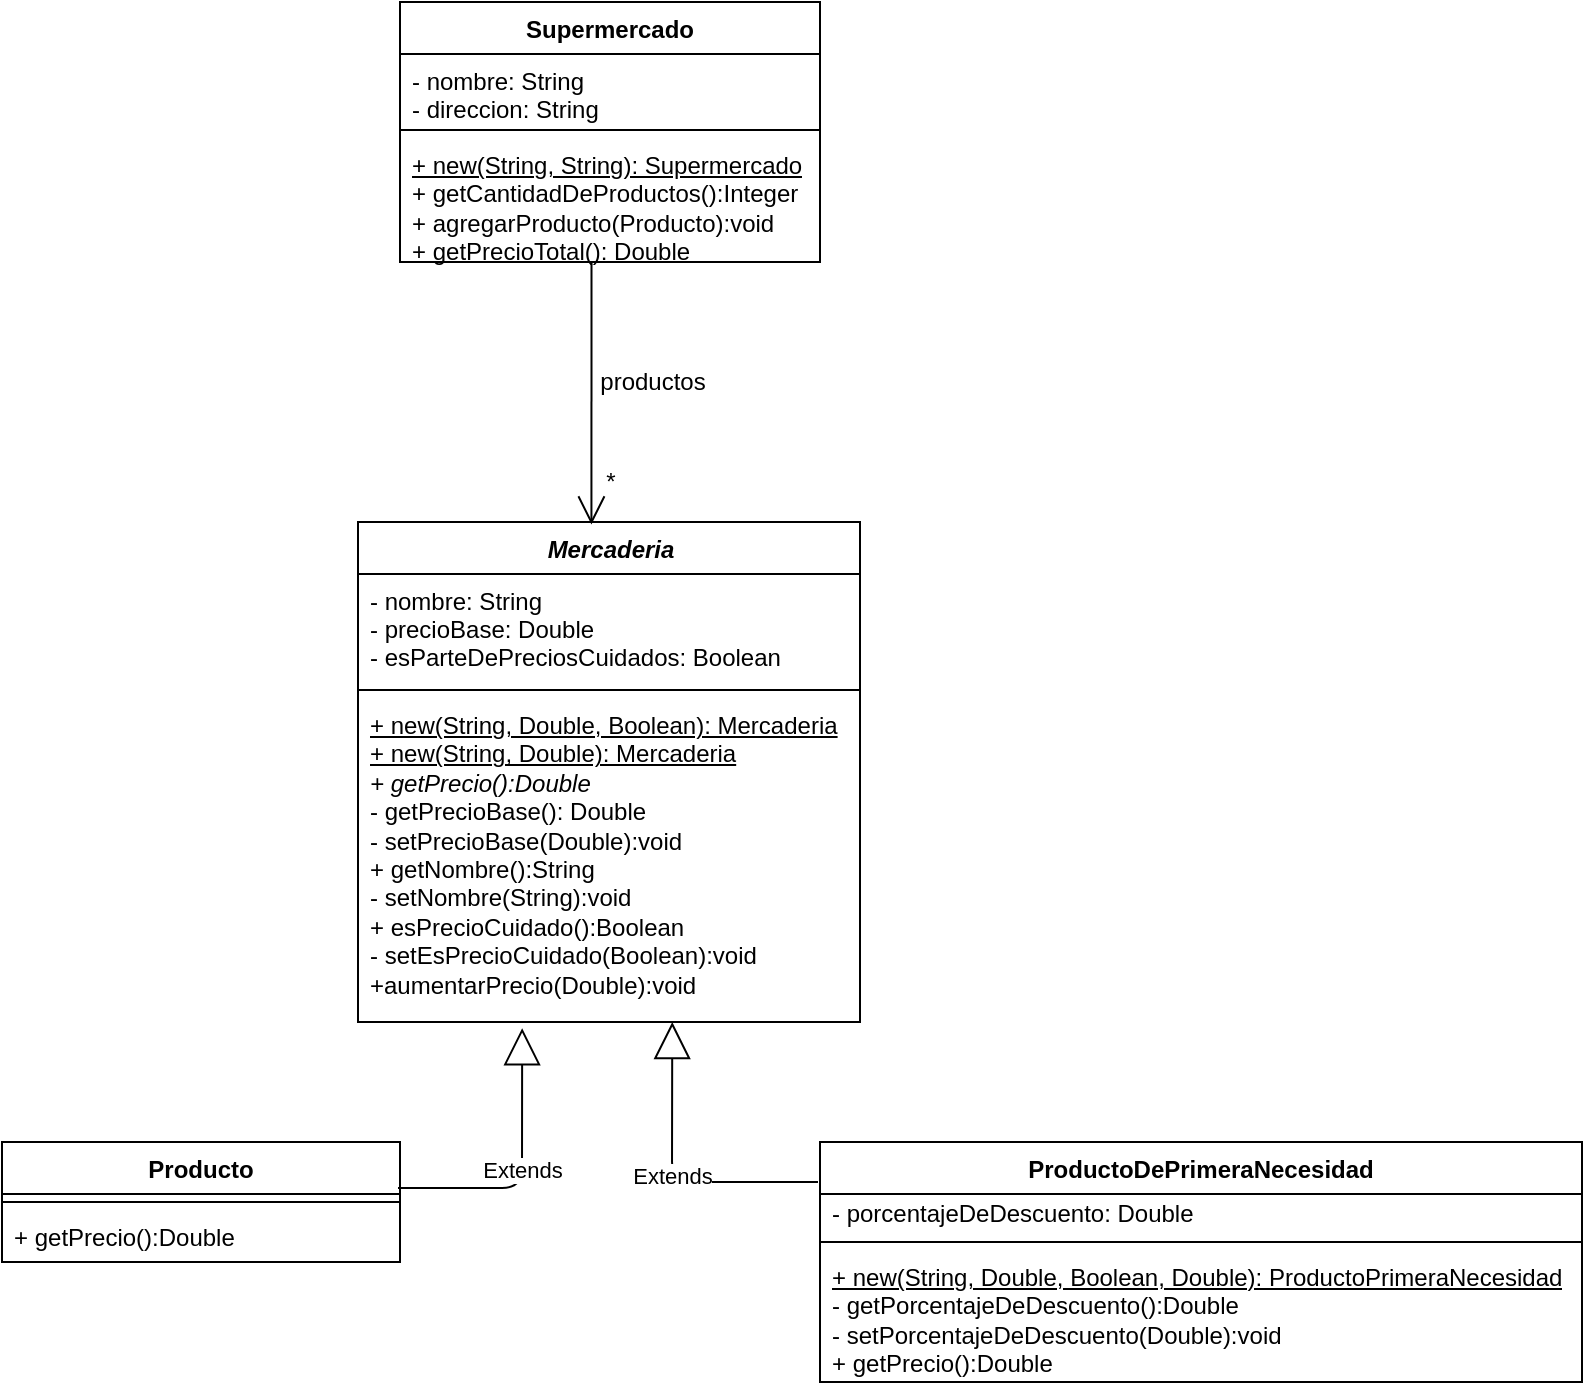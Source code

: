 <mxfile version="13.0.3" type="device"><diagram id="aVwgeKUBKw7CmxeiZbnb" name="Page-1"><mxGraphModel dx="1086" dy="806" grid="1" gridSize="10" guides="1" tooltips="1" connect="1" arrows="1" fold="1" page="1" pageScale="1" pageWidth="827" pageHeight="1169" math="0" shadow="0"><root><mxCell id="0"/><mxCell id="1" parent="0"/><mxCell id="_VcC3xjchaj_FnnUe6Oz-1" value="Supermercado" style="swimlane;fontStyle=1;align=center;verticalAlign=top;childLayout=stackLayout;horizontal=1;startSize=26;horizontalStack=0;resizeParent=1;resizeParentMax=0;resizeLast=0;collapsible=1;marginBottom=0;" parent="1" vertex="1"><mxGeometry x="309" y="120" width="210" height="130" as="geometry"/></mxCell><mxCell id="_VcC3xjchaj_FnnUe6Oz-2" value="- nombre: String&#10;- direccion: String" style="text;strokeColor=none;fillColor=none;align=left;verticalAlign=top;spacingLeft=4;spacingRight=4;overflow=hidden;rotatable=0;points=[[0,0.5],[1,0.5]];portConstraint=eastwest;" parent="_VcC3xjchaj_FnnUe6Oz-1" vertex="1"><mxGeometry y="26" width="210" height="34" as="geometry"/></mxCell><mxCell id="_VcC3xjchaj_FnnUe6Oz-3" value="" style="line;strokeWidth=1;fillColor=none;align=left;verticalAlign=middle;spacingTop=-1;spacingLeft=3;spacingRight=3;rotatable=0;labelPosition=right;points=[];portConstraint=eastwest;" parent="_VcC3xjchaj_FnnUe6Oz-1" vertex="1"><mxGeometry y="60" width="210" height="8" as="geometry"/></mxCell><mxCell id="_VcC3xjchaj_FnnUe6Oz-4" value="&lt;u&gt;+ new(String, String): Supermercado&lt;br&gt;&lt;/u&gt;+ getCantidadDeProductos():Integer&lt;br&gt;+ agregarProducto(Producto):void&lt;br&gt;+ getPrecioTotal(): Double" style="text;strokeColor=none;fillColor=none;align=left;verticalAlign=top;spacingLeft=4;spacingRight=4;overflow=hidden;rotatable=0;points=[[0,0.5],[1,0.5]];portConstraint=eastwest;html=1;" parent="_VcC3xjchaj_FnnUe6Oz-1" vertex="1"><mxGeometry y="68" width="210" height="62" as="geometry"/></mxCell><mxCell id="xjDJow8wUDrgqXp8bZeA-2" value="&lt;i&gt;Mercaderia&lt;/i&gt;" style="swimlane;fontStyle=1;align=center;verticalAlign=top;childLayout=stackLayout;horizontal=1;startSize=26;horizontalStack=0;resizeParent=1;resizeParentMax=0;resizeLast=0;collapsible=1;marginBottom=0;html=1;" parent="1" vertex="1"><mxGeometry x="288" y="380" width="251" height="250" as="geometry"/></mxCell><mxCell id="xjDJow8wUDrgqXp8bZeA-3" value="- nombre: String&#10;- precioBase: Double&#10;- esParteDePreciosCuidados: Boolean" style="text;strokeColor=none;fillColor=none;align=left;verticalAlign=top;spacingLeft=4;spacingRight=4;overflow=hidden;rotatable=0;points=[[0,0.5],[1,0.5]];portConstraint=eastwest;" parent="xjDJow8wUDrgqXp8bZeA-2" vertex="1"><mxGeometry y="26" width="251" height="54" as="geometry"/></mxCell><mxCell id="xjDJow8wUDrgqXp8bZeA-4" value="" style="line;strokeWidth=1;fillColor=none;align=left;verticalAlign=middle;spacingTop=-1;spacingLeft=3;spacingRight=3;rotatable=0;labelPosition=right;points=[];portConstraint=eastwest;" parent="xjDJow8wUDrgqXp8bZeA-2" vertex="1"><mxGeometry y="80" width="251" height="8" as="geometry"/></mxCell><mxCell id="xjDJow8wUDrgqXp8bZeA-5" value="&lt;span style=&quot;font-style: normal&quot;&gt;&lt;u&gt;+ new(String, Double, Boolean): Mercaderia&lt;br&gt;+ new(String, Double): Mercaderia&lt;/u&gt;&lt;/span&gt;&lt;br&gt;+ getPrecio():Double&amp;nbsp;&lt;br&gt;&lt;span style=&quot;font-style: normal&quot;&gt;- getPrecioBase(): Double&lt;br&gt;- setPrecioBase(Double):void&lt;br&gt;+ getNombre():String&lt;br&gt;- setNombre(String):void&lt;br&gt;+ esPrecioCuidado():Boolean&lt;br&gt;- setEsPrecioCuidado(Boolean):void&lt;br&gt;+aumentarPrecio(Double):void&lt;br&gt;&lt;/span&gt;" style="text;strokeColor=none;fillColor=none;align=left;verticalAlign=top;spacingLeft=4;spacingRight=4;overflow=hidden;rotatable=0;points=[[0,0.5],[1,0.5]];portConstraint=eastwest;fontStyle=2;html=1;" parent="xjDJow8wUDrgqXp8bZeA-2" vertex="1"><mxGeometry y="88" width="251" height="162" as="geometry"/></mxCell><mxCell id="xjDJow8wUDrgqXp8bZeA-6" value="Producto" style="swimlane;fontStyle=1;align=center;verticalAlign=top;childLayout=stackLayout;horizontal=1;startSize=26;horizontalStack=0;resizeParent=1;resizeParentMax=0;resizeLast=0;collapsible=1;marginBottom=0;" parent="1" vertex="1"><mxGeometry x="110" y="690" width="199" height="60" as="geometry"/></mxCell><mxCell id="xjDJow8wUDrgqXp8bZeA-8" value="" style="line;strokeWidth=1;fillColor=none;align=left;verticalAlign=middle;spacingTop=-1;spacingLeft=3;spacingRight=3;rotatable=0;labelPosition=right;points=[];portConstraint=eastwest;" parent="xjDJow8wUDrgqXp8bZeA-6" vertex="1"><mxGeometry y="26" width="199" height="8" as="geometry"/></mxCell><mxCell id="xjDJow8wUDrgqXp8bZeA-9" value="+ getPrecio():Double" style="text;strokeColor=none;fillColor=none;align=left;verticalAlign=top;spacingLeft=4;spacingRight=4;overflow=hidden;rotatable=0;points=[[0,0.5],[1,0.5]];portConstraint=eastwest;" parent="xjDJow8wUDrgqXp8bZeA-6" vertex="1"><mxGeometry y="34" width="199" height="26" as="geometry"/></mxCell><mxCell id="xjDJow8wUDrgqXp8bZeA-10" value="ProductoDePrimeraNecesidad" style="swimlane;fontStyle=1;align=center;verticalAlign=top;childLayout=stackLayout;horizontal=1;startSize=26;horizontalStack=0;resizeParent=1;resizeParentMax=0;resizeLast=0;collapsible=1;marginBottom=0;" parent="1" vertex="1"><mxGeometry x="519" y="690" width="381" height="120" as="geometry"/></mxCell><mxCell id="VMhdVfwn0_rNJEDSYIxw-1" value="- porcentajeDeDescuento: Double" style="text;html=1;align=left;verticalAlign=middle;resizable=0;points=[];autosize=1;spacingLeft=4;spacingRight=4;" vertex="1" parent="xjDJow8wUDrgqXp8bZeA-10"><mxGeometry y="26" width="381" height="20" as="geometry"/></mxCell><mxCell id="xjDJow8wUDrgqXp8bZeA-12" value="" style="line;strokeWidth=1;fillColor=none;align=left;verticalAlign=middle;spacingTop=-1;spacingLeft=3;spacingRight=3;rotatable=0;labelPosition=right;points=[];portConstraint=eastwest;" parent="xjDJow8wUDrgqXp8bZeA-10" vertex="1"><mxGeometry y="46" width="381" height="8" as="geometry"/></mxCell><mxCell id="xjDJow8wUDrgqXp8bZeA-13" value="&lt;u&gt;+ new(String, Double, Boolean, Double): ProductoPrimeraNecesidad&lt;br&gt;&lt;/u&gt;- getPorcentajeDeDescuento():Double&lt;br&gt;- setPorcentajeDeDescuento(Double):void&lt;br&gt;+ getPrecio():Double" style="text;strokeColor=none;fillColor=none;align=left;verticalAlign=top;spacingLeft=4;spacingRight=4;overflow=hidden;rotatable=0;points=[[0,0.5],[1,0.5]];portConstraint=eastwest;html=1;" parent="xjDJow8wUDrgqXp8bZeA-10" vertex="1"><mxGeometry y="54" width="381" height="66" as="geometry"/></mxCell><mxCell id="xjDJow8wUDrgqXp8bZeA-14" value="Extends" style="endArrow=block;endSize=16;endFill=0;html=1;entryX=0.327;entryY=1.019;entryDx=0;entryDy=0;entryPerimeter=0;exitX=0.995;exitY=0.383;exitDx=0;exitDy=0;exitPerimeter=0;" parent="1" source="xjDJow8wUDrgqXp8bZeA-6" target="xjDJow8wUDrgqXp8bZeA-5" edge="1"><mxGeometry width="160" relative="1" as="geometry"><mxPoint x="330" y="719.5" as="sourcePoint"/><mxPoint x="490" y="719.5" as="targetPoint"/><Array as="points"><mxPoint x="370" y="713"/></Array></mxGeometry></mxCell><mxCell id="xjDJow8wUDrgqXp8bZeA-15" value="Extends" style="endArrow=block;endSize=16;endFill=0;html=1;entryX=0.626;entryY=1;entryDx=0;entryDy=0;entryPerimeter=0;" parent="1" target="xjDJow8wUDrgqXp8bZeA-5" edge="1"><mxGeometry width="160" relative="1" as="geometry"><mxPoint x="518" y="710" as="sourcePoint"/><mxPoint x="445.037" y="643.078" as="targetPoint"/><Array as="points"><mxPoint x="445" y="710"/></Array></mxGeometry></mxCell><mxCell id="xjDJow8wUDrgqXp8bZeA-16" value="" style="endArrow=open;endFill=1;endSize=12;html=1;exitX=0.456;exitY=1.009;exitDx=0;exitDy=0;exitPerimeter=0;entryX=0.465;entryY=0.005;entryDx=0;entryDy=0;entryPerimeter=0;" parent="1" source="_VcC3xjchaj_FnnUe6Oz-4" target="xjDJow8wUDrgqXp8bZeA-2" edge="1"><mxGeometry width="160" relative="1" as="geometry"><mxPoint x="380" y="350" as="sourcePoint"/><mxPoint x="540" y="350" as="targetPoint"/></mxGeometry></mxCell><mxCell id="xjDJow8wUDrgqXp8bZeA-17" value="productos" style="text;html=1;align=center;verticalAlign=middle;resizable=0;points=[];autosize=1;" parent="1" vertex="1"><mxGeometry x="400" y="300" width="70" height="20" as="geometry"/></mxCell><mxCell id="xjDJow8wUDrgqXp8bZeA-18" value="*" style="text;html=1;align=center;verticalAlign=middle;resizable=0;points=[];autosize=1;" parent="1" vertex="1"><mxGeometry x="404" y="350" width="20" height="20" as="geometry"/></mxCell></root></mxGraphModel></diagram></mxfile>